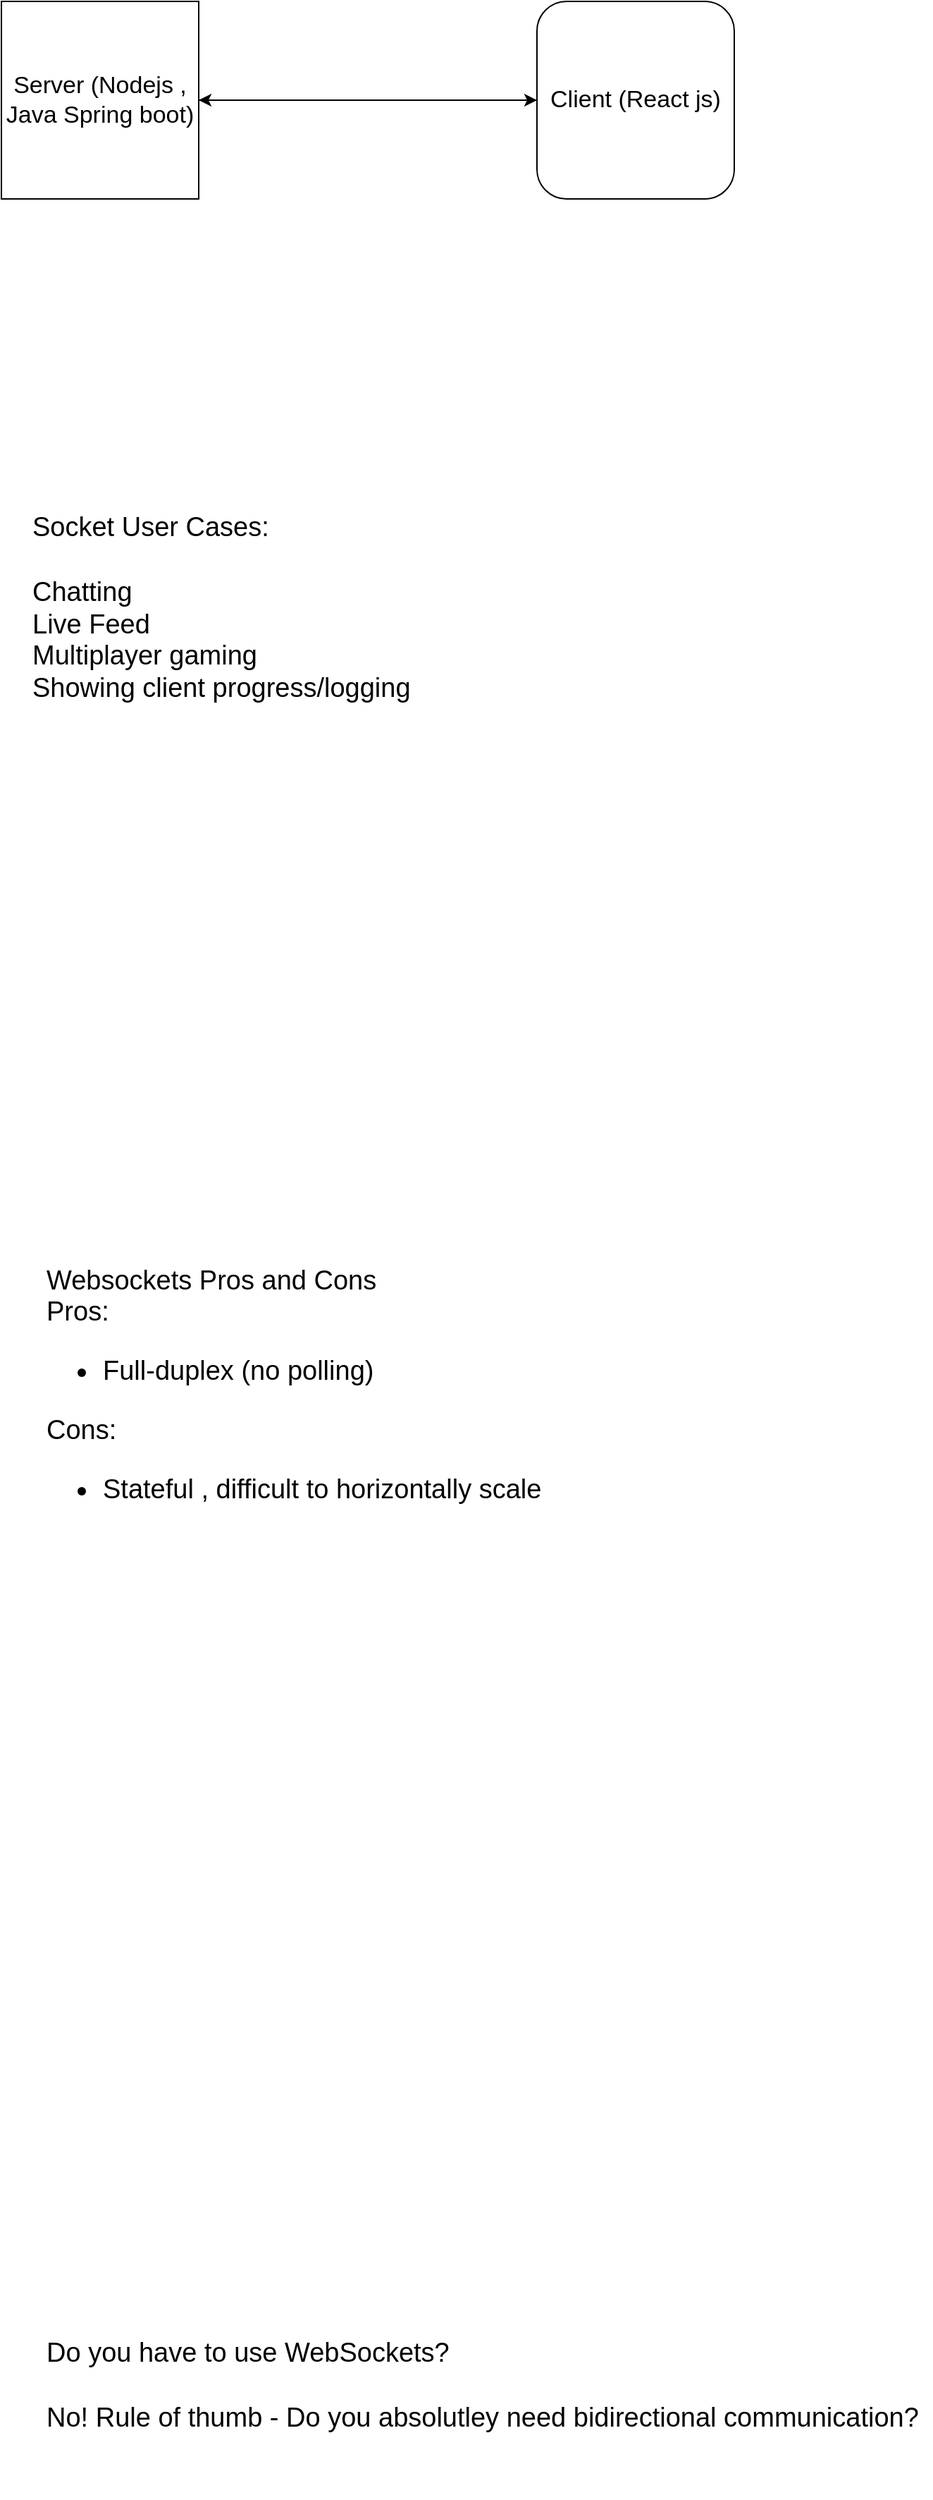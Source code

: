 <mxfile>
    <diagram id="MBHazL9knpsrGyM8WY2j" name="Page-1">
        <mxGraphModel dx="734" dy="274" grid="1" gridSize="10" guides="1" tooltips="1" connect="1" arrows="1" fold="1" page="1" pageScale="1" pageWidth="850" pageHeight="1100" math="0" shadow="0">
            <root>
                <mxCell id="0"/>
                <mxCell id="1" parent="0"/>
                <mxCell id="11" style="edgeStyle=none;html=1;exitX=1;exitY=0.5;exitDx=0;exitDy=0;fontSize=17;" edge="1" parent="1" source="2">
                    <mxGeometry relative="1" as="geometry">
                        <mxPoint x="390" y="80" as="targetPoint"/>
                    </mxGeometry>
                </mxCell>
                <mxCell id="2" value="Server (Nodejs , Java Spring boot)" style="whiteSpace=wrap;html=1;aspect=fixed;fontSize=17;" parent="1" vertex="1">
                    <mxGeometry x="10" y="10" width="140" height="140" as="geometry"/>
                </mxCell>
                <mxCell id="4" style="edgeStyle=none;html=1;" parent="1" source="3" edge="1">
                    <mxGeometry relative="1" as="geometry">
                        <mxPoint x="150" y="80" as="targetPoint"/>
                    </mxGeometry>
                </mxCell>
                <mxCell id="3" value="Client (React js)" style="rounded=1;whiteSpace=wrap;html=1;fontSize=17;" parent="1" vertex="1">
                    <mxGeometry x="390" y="10" width="140" height="140" as="geometry"/>
                </mxCell>
                <mxCell id="7" value="Socket User Cases:&lt;br&gt;&lt;br&gt;Chatting&lt;br style=&quot;font-size: 19px&quot;&gt;Live Feed&lt;br style=&quot;font-size: 19px&quot;&gt;Multiplayer gaming&lt;br style=&quot;font-size: 19px&quot;&gt;Showing client progress/logging" style="text;html=1;strokeColor=none;fillColor=none;align=left;verticalAlign=middle;whiteSpace=wrap;rounded=0;fontSize=19;" vertex="1" parent="1">
                    <mxGeometry x="30" y="360" width="410" height="160" as="geometry"/>
                </mxCell>
                <mxCell id="9" value="Websockets Pros and Cons&lt;br&gt;Pros:&lt;br&gt;&lt;ul&gt;&lt;li&gt;Full-duplex (no polling)&lt;/li&gt;&lt;/ul&gt;&lt;div&gt;Cons:&lt;/div&gt;&lt;div&gt;&lt;ul&gt;&lt;li&gt;Stateful , difficult to horizontally scale&lt;/li&gt;&lt;/ul&gt;&lt;/div&gt;" style="text;html=1;strokeColor=none;fillColor=none;align=left;verticalAlign=middle;whiteSpace=wrap;rounded=0;fontSize=19;" vertex="1" parent="1">
                    <mxGeometry x="40" y="920" width="410" height="160" as="geometry"/>
                </mxCell>
                <mxCell id="10" value="Do you have to use WebSockets?&lt;br&gt;&lt;br&gt;No! Rule of thumb - Do you absolutley need bidirectional communication?" style="text;html=1;strokeColor=none;fillColor=none;align=left;verticalAlign=middle;whiteSpace=wrap;rounded=0;fontSize=19;" vertex="1" parent="1">
                    <mxGeometry x="40" y="1620" width="630" height="160" as="geometry"/>
                </mxCell>
            </root>
        </mxGraphModel>
    </diagram>
</mxfile>